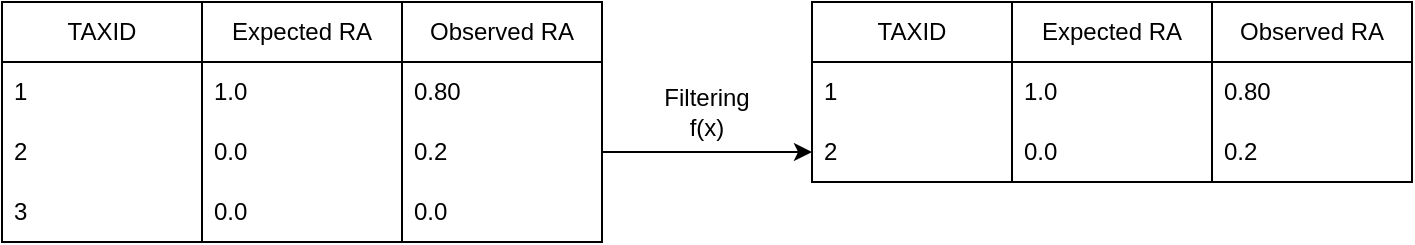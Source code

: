 <mxfile version="20.8.15" type="device"><diagram name="Page-1" id="HPz7SdqKEw--nUIgY3ZQ"><mxGraphModel dx="1145" dy="484" grid="1" gridSize="10" guides="1" tooltips="1" connect="1" arrows="1" fold="1" page="1" pageScale="1" pageWidth="850" pageHeight="1100" math="0" shadow="0"><root><mxCell id="0"/><mxCell id="1" parent="0"/><mxCell id="9umHmv3S0psrXYwUL3zg-1" value="Expected RA" style="swimlane;fontStyle=0;childLayout=stackLayout;horizontal=1;startSize=30;horizontalStack=0;resizeParent=1;resizeParentMax=0;resizeLast=0;collapsible=1;marginBottom=0;whiteSpace=wrap;html=1;" vertex="1" parent="1"><mxGeometry x="175" y="80" width="100" height="120" as="geometry"/></mxCell><mxCell id="9umHmv3S0psrXYwUL3zg-2" value="1.0" style="text;strokeColor=none;fillColor=none;align=left;verticalAlign=middle;spacingLeft=4;spacingRight=4;overflow=hidden;points=[[0,0.5],[1,0.5]];portConstraint=eastwest;rotatable=0;whiteSpace=wrap;html=1;" vertex="1" parent="9umHmv3S0psrXYwUL3zg-1"><mxGeometry y="30" width="100" height="30" as="geometry"/></mxCell><mxCell id="9umHmv3S0psrXYwUL3zg-3" value="0.0" style="text;strokeColor=none;fillColor=none;align=left;verticalAlign=middle;spacingLeft=4;spacingRight=4;overflow=hidden;points=[[0,0.5],[1,0.5]];portConstraint=eastwest;rotatable=0;whiteSpace=wrap;html=1;" vertex="1" parent="9umHmv3S0psrXYwUL3zg-1"><mxGeometry y="60" width="100" height="30" as="geometry"/></mxCell><mxCell id="9umHmv3S0psrXYwUL3zg-4" value="0.0" style="text;strokeColor=none;fillColor=none;align=left;verticalAlign=middle;spacingLeft=4;spacingRight=4;overflow=hidden;points=[[0,0.5],[1,0.5]];portConstraint=eastwest;rotatable=0;whiteSpace=wrap;html=1;" vertex="1" parent="9umHmv3S0psrXYwUL3zg-1"><mxGeometry y="90" width="100" height="30" as="geometry"/></mxCell><mxCell id="9umHmv3S0psrXYwUL3zg-5" value="Observed RA" style="swimlane;fontStyle=0;childLayout=stackLayout;horizontal=1;startSize=30;horizontalStack=0;resizeParent=1;resizeParentMax=0;resizeLast=0;collapsible=1;marginBottom=0;whiteSpace=wrap;html=1;" vertex="1" parent="1"><mxGeometry x="275" y="80" width="100" height="120" as="geometry"/></mxCell><mxCell id="9umHmv3S0psrXYwUL3zg-6" value="0.80" style="text;strokeColor=none;fillColor=none;align=left;verticalAlign=middle;spacingLeft=4;spacingRight=4;overflow=hidden;points=[[0,0.5],[1,0.5]];portConstraint=eastwest;rotatable=0;whiteSpace=wrap;html=1;" vertex="1" parent="9umHmv3S0psrXYwUL3zg-5"><mxGeometry y="30" width="100" height="30" as="geometry"/></mxCell><mxCell id="9umHmv3S0psrXYwUL3zg-7" value="0.2" style="text;strokeColor=none;fillColor=none;align=left;verticalAlign=middle;spacingLeft=4;spacingRight=4;overflow=hidden;points=[[0,0.5],[1,0.5]];portConstraint=eastwest;rotatable=0;whiteSpace=wrap;html=1;" vertex="1" parent="9umHmv3S0psrXYwUL3zg-5"><mxGeometry y="60" width="100" height="30" as="geometry"/></mxCell><mxCell id="9umHmv3S0psrXYwUL3zg-8" value="0.0" style="text;strokeColor=none;fillColor=none;align=left;verticalAlign=middle;spacingLeft=4;spacingRight=4;overflow=hidden;points=[[0,0.5],[1,0.5]];portConstraint=eastwest;rotatable=0;whiteSpace=wrap;html=1;" vertex="1" parent="9umHmv3S0psrXYwUL3zg-5"><mxGeometry y="90" width="100" height="30" as="geometry"/></mxCell><mxCell id="9umHmv3S0psrXYwUL3zg-33" value="TAXID" style="swimlane;fontStyle=0;childLayout=stackLayout;horizontal=1;startSize=30;horizontalStack=0;resizeParent=1;resizeParentMax=0;resizeLast=0;collapsible=1;marginBottom=0;whiteSpace=wrap;html=1;" vertex="1" parent="1"><mxGeometry x="75" y="80" width="100" height="120" as="geometry"/></mxCell><mxCell id="9umHmv3S0psrXYwUL3zg-34" value="1" style="text;strokeColor=none;fillColor=none;align=left;verticalAlign=middle;spacingLeft=4;spacingRight=4;overflow=hidden;points=[[0,0.5],[1,0.5]];portConstraint=eastwest;rotatable=0;whiteSpace=wrap;html=1;" vertex="1" parent="9umHmv3S0psrXYwUL3zg-33"><mxGeometry y="30" width="100" height="30" as="geometry"/></mxCell><mxCell id="9umHmv3S0psrXYwUL3zg-35" value="2" style="text;strokeColor=none;fillColor=none;align=left;verticalAlign=middle;spacingLeft=4;spacingRight=4;overflow=hidden;points=[[0,0.5],[1,0.5]];portConstraint=eastwest;rotatable=0;whiteSpace=wrap;html=1;" vertex="1" parent="9umHmv3S0psrXYwUL3zg-33"><mxGeometry y="60" width="100" height="30" as="geometry"/></mxCell><mxCell id="9umHmv3S0psrXYwUL3zg-36" value="3" style="text;strokeColor=none;fillColor=none;align=left;verticalAlign=middle;spacingLeft=4;spacingRight=4;overflow=hidden;points=[[0,0.5],[1,0.5]];portConstraint=eastwest;rotatable=0;whiteSpace=wrap;html=1;" vertex="1" parent="9umHmv3S0psrXYwUL3zg-33"><mxGeometry y="90" width="100" height="30" as="geometry"/></mxCell><mxCell id="9umHmv3S0psrXYwUL3zg-49" value="Expected RA" style="swimlane;fontStyle=0;childLayout=stackLayout;horizontal=1;startSize=30;horizontalStack=0;resizeParent=1;resizeParentMax=0;resizeLast=0;collapsible=1;marginBottom=0;whiteSpace=wrap;html=1;" vertex="1" parent="1"><mxGeometry x="580" y="80" width="100" height="90" as="geometry"/></mxCell><mxCell id="9umHmv3S0psrXYwUL3zg-50" value="1.0" style="text;strokeColor=none;fillColor=none;align=left;verticalAlign=middle;spacingLeft=4;spacingRight=4;overflow=hidden;points=[[0,0.5],[1,0.5]];portConstraint=eastwest;rotatable=0;whiteSpace=wrap;html=1;" vertex="1" parent="9umHmv3S0psrXYwUL3zg-49"><mxGeometry y="30" width="100" height="30" as="geometry"/></mxCell><mxCell id="9umHmv3S0psrXYwUL3zg-51" value="0.0" style="text;strokeColor=none;fillColor=none;align=left;verticalAlign=middle;spacingLeft=4;spacingRight=4;overflow=hidden;points=[[0,0.5],[1,0.5]];portConstraint=eastwest;rotatable=0;whiteSpace=wrap;html=1;" vertex="1" parent="9umHmv3S0psrXYwUL3zg-49"><mxGeometry y="60" width="100" height="30" as="geometry"/></mxCell><mxCell id="9umHmv3S0psrXYwUL3zg-53" value="Observed RA" style="swimlane;fontStyle=0;childLayout=stackLayout;horizontal=1;startSize=30;horizontalStack=0;resizeParent=1;resizeParentMax=0;resizeLast=0;collapsible=1;marginBottom=0;whiteSpace=wrap;html=1;" vertex="1" parent="1"><mxGeometry x="680" y="80" width="100" height="90" as="geometry"/></mxCell><mxCell id="9umHmv3S0psrXYwUL3zg-54" value="0.80" style="text;strokeColor=none;fillColor=none;align=left;verticalAlign=middle;spacingLeft=4;spacingRight=4;overflow=hidden;points=[[0,0.5],[1,0.5]];portConstraint=eastwest;rotatable=0;whiteSpace=wrap;html=1;" vertex="1" parent="9umHmv3S0psrXYwUL3zg-53"><mxGeometry y="30" width="100" height="30" as="geometry"/></mxCell><mxCell id="9umHmv3S0psrXYwUL3zg-55" value="0.2" style="text;strokeColor=none;fillColor=none;align=left;verticalAlign=middle;spacingLeft=4;spacingRight=4;overflow=hidden;points=[[0,0.5],[1,0.5]];portConstraint=eastwest;rotatable=0;whiteSpace=wrap;html=1;" vertex="1" parent="9umHmv3S0psrXYwUL3zg-53"><mxGeometry y="60" width="100" height="30" as="geometry"/></mxCell><mxCell id="9umHmv3S0psrXYwUL3zg-57" value="TAXID" style="swimlane;fontStyle=0;childLayout=stackLayout;horizontal=1;startSize=30;horizontalStack=0;resizeParent=1;resizeParentMax=0;resizeLast=0;collapsible=1;marginBottom=0;whiteSpace=wrap;html=1;" vertex="1" parent="1"><mxGeometry x="480" y="80" width="100" height="90" as="geometry"/></mxCell><mxCell id="9umHmv3S0psrXYwUL3zg-58" value="1" style="text;strokeColor=none;fillColor=none;align=left;verticalAlign=middle;spacingLeft=4;spacingRight=4;overflow=hidden;points=[[0,0.5],[1,0.5]];portConstraint=eastwest;rotatable=0;whiteSpace=wrap;html=1;" vertex="1" parent="9umHmv3S0psrXYwUL3zg-57"><mxGeometry y="30" width="100" height="30" as="geometry"/></mxCell><mxCell id="9umHmv3S0psrXYwUL3zg-59" value="2" style="text;strokeColor=none;fillColor=none;align=left;verticalAlign=middle;spacingLeft=4;spacingRight=4;overflow=hidden;points=[[0,0.5],[1,0.5]];portConstraint=eastwest;rotatable=0;whiteSpace=wrap;html=1;" vertex="1" parent="9umHmv3S0psrXYwUL3zg-57"><mxGeometry y="60" width="100" height="30" as="geometry"/></mxCell><mxCell id="9umHmv3S0psrXYwUL3zg-61" style="edgeStyle=orthogonalEdgeStyle;rounded=0;orthogonalLoop=1;jettySize=auto;html=1;exitX=1;exitY=0.5;exitDx=0;exitDy=0;entryX=0;entryY=0.5;entryDx=0;entryDy=0;" edge="1" parent="1" source="9umHmv3S0psrXYwUL3zg-7" target="9umHmv3S0psrXYwUL3zg-59"><mxGeometry relative="1" as="geometry"/></mxCell><mxCell id="9umHmv3S0psrXYwUL3zg-63" value="Filtering f(x)" style="text;html=1;strokeColor=none;fillColor=none;align=center;verticalAlign=middle;whiteSpace=wrap;rounded=0;" vertex="1" parent="1"><mxGeometry x="395" y="120" width="65" height="30" as="geometry"/></mxCell></root></mxGraphModel></diagram></mxfile>